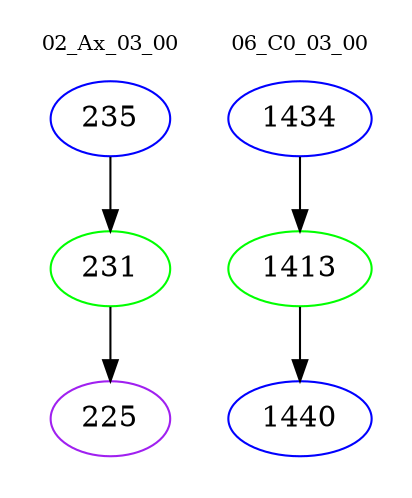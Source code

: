 digraph{
subgraph cluster_0 {
color = white
label = "02_Ax_03_00";
fontsize=10;
T0_235 [label="235", color="blue"]
T0_235 -> T0_231 [color="black"]
T0_231 [label="231", color="green"]
T0_231 -> T0_225 [color="black"]
T0_225 [label="225", color="purple"]
}
subgraph cluster_1 {
color = white
label = "06_C0_03_00";
fontsize=10;
T1_1434 [label="1434", color="blue"]
T1_1434 -> T1_1413 [color="black"]
T1_1413 [label="1413", color="green"]
T1_1413 -> T1_1440 [color="black"]
T1_1440 [label="1440", color="blue"]
}
}
